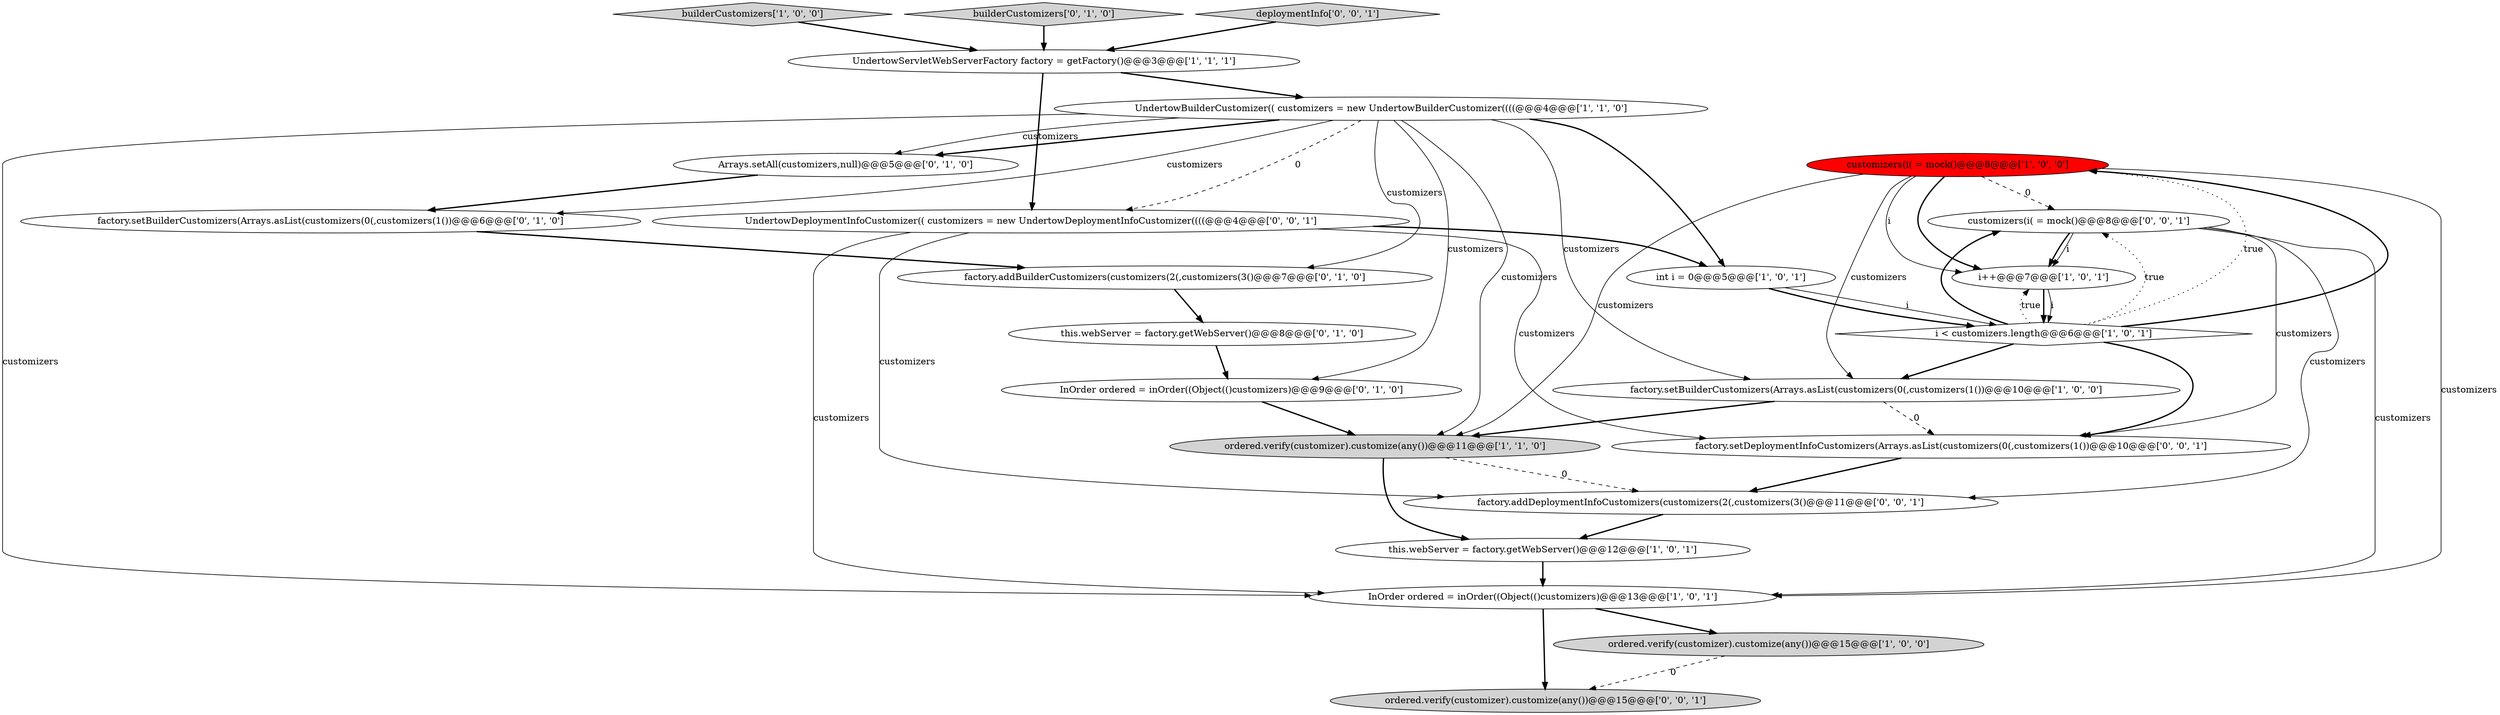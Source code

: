 digraph {
7 [style = filled, label = "factory.setBuilderCustomizers(Arrays.asList(customizers(0(,customizers(1())@@@10@@@['1', '0', '0']", fillcolor = white, shape = ellipse image = "AAA0AAABBB1BBB"];
14 [style = filled, label = "factory.addBuilderCustomizers(customizers(2(,customizers(3()@@@7@@@['0', '1', '0']", fillcolor = white, shape = ellipse image = "AAA0AAABBB2BBB"];
2 [style = filled, label = "InOrder ordered = inOrder((Object(()customizers)@@@13@@@['1', '0', '1']", fillcolor = white, shape = ellipse image = "AAA0AAABBB1BBB"];
13 [style = filled, label = "InOrder ordered = inOrder((Object(()customizers)@@@9@@@['0', '1', '0']", fillcolor = white, shape = ellipse image = "AAA0AAABBB2BBB"];
11 [style = filled, label = "customizers(i( = mock()@@@8@@@['1', '0', '0']", fillcolor = red, shape = ellipse image = "AAA1AAABBB1BBB"];
18 [style = filled, label = "factory.addDeploymentInfoCustomizers(customizers(2(,customizers(3()@@@11@@@['0', '0', '1']", fillcolor = white, shape = ellipse image = "AAA0AAABBB3BBB"];
15 [style = filled, label = "factory.setBuilderCustomizers(Arrays.asList(customizers(0(,customizers(1())@@@6@@@['0', '1', '0']", fillcolor = white, shape = ellipse image = "AAA0AAABBB2BBB"];
19 [style = filled, label = "customizers(i( = mock()@@@8@@@['0', '0', '1']", fillcolor = white, shape = ellipse image = "AAA0AAABBB3BBB"];
3 [style = filled, label = "UndertowBuilderCustomizer(( customizers = new UndertowBuilderCustomizer((((@@@4@@@['1', '1', '0']", fillcolor = white, shape = ellipse image = "AAA0AAABBB1BBB"];
1 [style = filled, label = "ordered.verify(customizer).customize(any())@@@11@@@['1', '1', '0']", fillcolor = lightgray, shape = ellipse image = "AAA0AAABBB1BBB"];
10 [style = filled, label = "builderCustomizers['1', '0', '0']", fillcolor = lightgray, shape = diamond image = "AAA0AAABBB1BBB"];
12 [style = filled, label = "Arrays.setAll(customizers,null)@@@5@@@['0', '1', '0']", fillcolor = white, shape = ellipse image = "AAA0AAABBB2BBB"];
6 [style = filled, label = "UndertowServletWebServerFactory factory = getFactory()@@@3@@@['1', '1', '1']", fillcolor = white, shape = ellipse image = "AAA0AAABBB1BBB"];
20 [style = filled, label = "UndertowDeploymentInfoCustomizer(( customizers = new UndertowDeploymentInfoCustomizer((((@@@4@@@['0', '0', '1']", fillcolor = white, shape = ellipse image = "AAA0AAABBB3BBB"];
8 [style = filled, label = "i++@@@7@@@['1', '0', '1']", fillcolor = white, shape = ellipse image = "AAA0AAABBB1BBB"];
9 [style = filled, label = "this.webServer = factory.getWebServer()@@@12@@@['1', '0', '1']", fillcolor = white, shape = ellipse image = "AAA0AAABBB1BBB"];
17 [style = filled, label = "builderCustomizers['0', '1', '0']", fillcolor = lightgray, shape = diamond image = "AAA0AAABBB2BBB"];
23 [style = filled, label = "deploymentInfo['0', '0', '1']", fillcolor = lightgray, shape = diamond image = "AAA0AAABBB3BBB"];
4 [style = filled, label = "int i = 0@@@5@@@['1', '0', '1']", fillcolor = white, shape = ellipse image = "AAA0AAABBB1BBB"];
16 [style = filled, label = "this.webServer = factory.getWebServer()@@@8@@@['0', '1', '0']", fillcolor = white, shape = ellipse image = "AAA0AAABBB2BBB"];
0 [style = filled, label = "ordered.verify(customizer).customize(any())@@@15@@@['1', '0', '0']", fillcolor = lightgray, shape = ellipse image = "AAA0AAABBB1BBB"];
21 [style = filled, label = "factory.setDeploymentInfoCustomizers(Arrays.asList(customizers(0(,customizers(1())@@@10@@@['0', '0', '1']", fillcolor = white, shape = ellipse image = "AAA0AAABBB3BBB"];
5 [style = filled, label = "i < customizers.length@@@6@@@['1', '0', '1']", fillcolor = white, shape = diamond image = "AAA0AAABBB1BBB"];
22 [style = filled, label = "ordered.verify(customizer).customize(any())@@@15@@@['0', '0', '1']", fillcolor = lightgray, shape = ellipse image = "AAA0AAABBB3BBB"];
14->16 [style = bold, label=""];
20->18 [style = solid, label="customizers"];
6->3 [style = bold, label=""];
19->18 [style = solid, label="customizers"];
16->13 [style = bold, label=""];
7->21 [style = dashed, label="0"];
7->1 [style = bold, label=""];
20->2 [style = solid, label="customizers"];
15->14 [style = bold, label=""];
17->6 [style = bold, label=""];
9->2 [style = bold, label=""];
11->1 [style = solid, label="customizers"];
3->15 [style = solid, label="customizers"];
20->21 [style = solid, label="customizers"];
5->19 [style = dotted, label="true"];
12->15 [style = bold, label=""];
1->18 [style = dashed, label="0"];
3->12 [style = bold, label=""];
3->7 [style = solid, label="customizers"];
4->5 [style = solid, label="i"];
3->14 [style = solid, label="customizers"];
19->2 [style = solid, label="customizers"];
3->4 [style = bold, label=""];
10->6 [style = bold, label=""];
0->22 [style = dashed, label="0"];
21->18 [style = bold, label=""];
13->1 [style = bold, label=""];
1->9 [style = bold, label=""];
19->8 [style = bold, label=""];
20->4 [style = bold, label=""];
19->21 [style = solid, label="customizers"];
6->20 [style = bold, label=""];
5->19 [style = bold, label=""];
5->21 [style = bold, label=""];
2->0 [style = bold, label=""];
3->2 [style = solid, label="customizers"];
5->11 [style = dotted, label="true"];
8->5 [style = bold, label=""];
11->19 [style = dashed, label="0"];
8->5 [style = solid, label="i"];
11->8 [style = solid, label="i"];
23->6 [style = bold, label=""];
11->2 [style = solid, label="customizers"];
3->20 [style = dashed, label="0"];
18->9 [style = bold, label=""];
19->8 [style = solid, label="i"];
5->7 [style = bold, label=""];
11->8 [style = bold, label=""];
11->7 [style = solid, label="customizers"];
5->11 [style = bold, label=""];
3->13 [style = solid, label="customizers"];
5->8 [style = dotted, label="true"];
2->22 [style = bold, label=""];
4->5 [style = bold, label=""];
3->12 [style = solid, label="customizers"];
3->1 [style = solid, label="customizers"];
}

